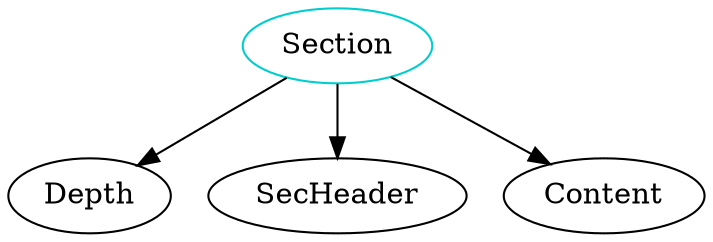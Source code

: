 digraph section{
Section	[shape=oval, color=cyan3, label="Section"];
Section -> Depth;
Section -> SecHeader;
Section -> Content;
}
